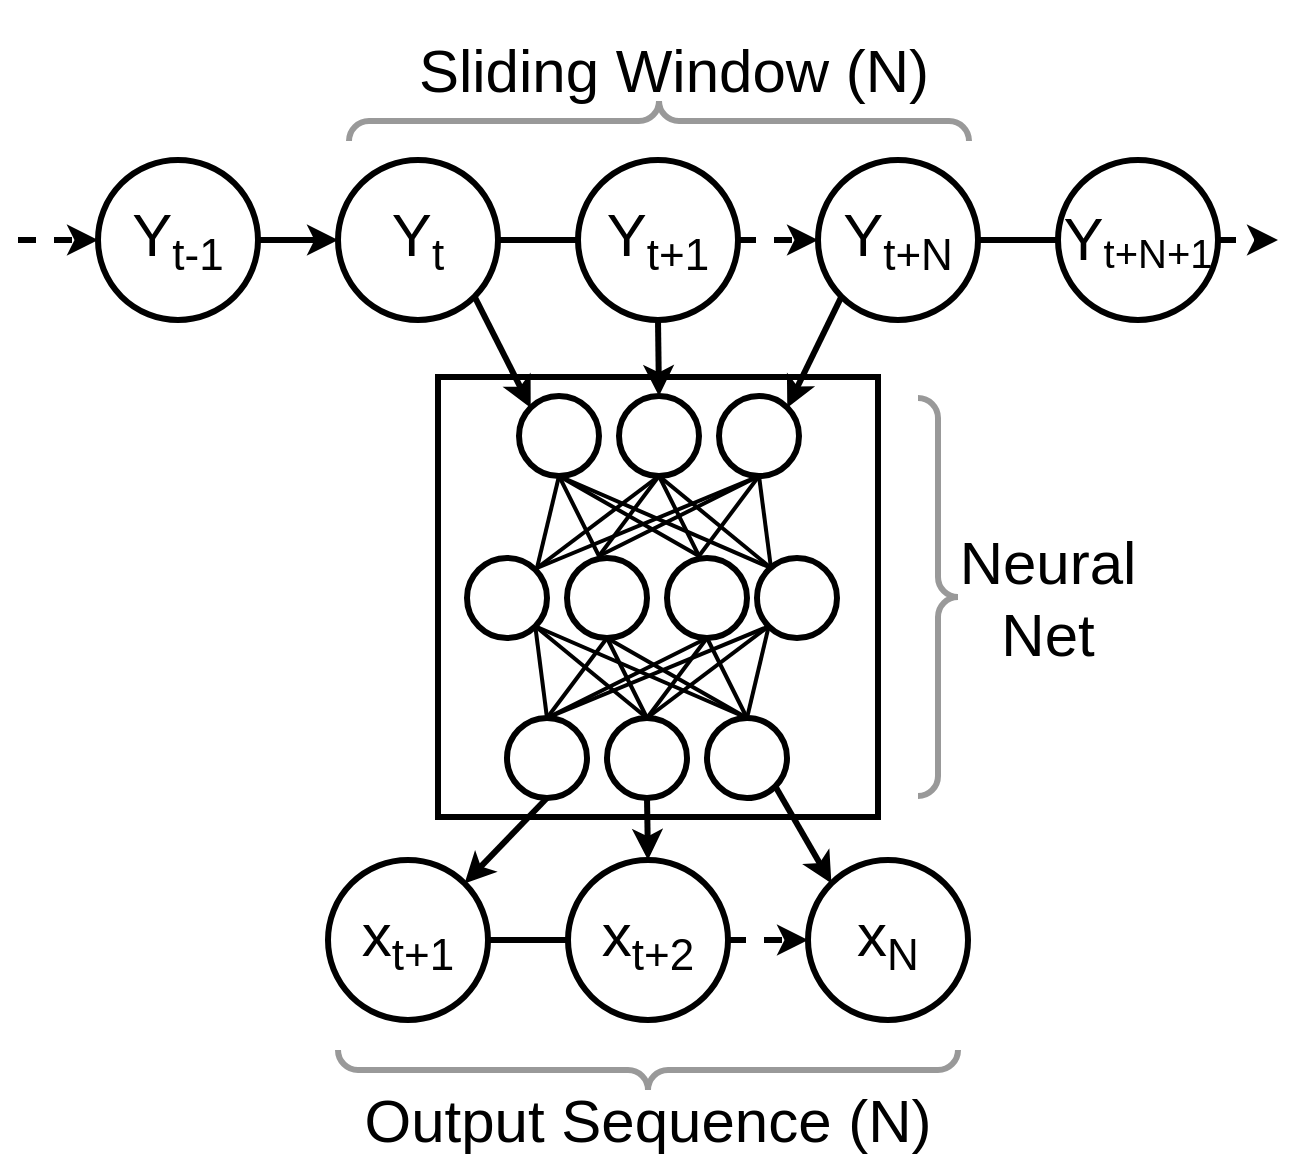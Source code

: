 <mxfile version="20.2.3" type="device"><diagram id="quvCCPkVLItVQjSiOian" name="Page-1"><mxGraphModel dx="407" dy="1447" grid="1" gridSize="10" guides="1" tooltips="1" connect="1" arrows="1" fold="1" page="1" pageScale="1" pageWidth="850" pageHeight="1100" math="0" shadow="0"><root><mxCell id="0"/><mxCell id="1" parent="0"/><mxCell id="PCVajjPwWanejp1941Y9-17" value="Y&lt;sub style=&quot;&quot;&gt;&lt;font style=&quot;font-size: 22px;&quot;&gt;t&lt;/font&gt;&lt;/sub&gt;" style="ellipse;whiteSpace=wrap;html=1;aspect=fixed;fontSize=30;strokeWidth=3;" parent="1" vertex="1"><mxGeometry x="280" y="280" width="80" height="80" as="geometry"/></mxCell><mxCell id="PCVajjPwWanejp1941Y9-18" value="Y&lt;sub style=&quot;&quot;&gt;&lt;font style=&quot;font-size: 22px;&quot;&gt;t-1&lt;/font&gt;&lt;/sub&gt;" style="ellipse;whiteSpace=wrap;html=1;aspect=fixed;fontSize=30;strokeWidth=3;" parent="1" vertex="1"><mxGeometry x="160" y="280" width="80" height="80" as="geometry"/></mxCell><mxCell id="PCVajjPwWanejp1941Y9-19" value="&lt;font style=&quot;font-size: 30px;&quot;&gt;Y&lt;/font&gt;&lt;sub style=&quot;&quot;&gt;&lt;font style=&quot;font-size: 20px;&quot;&gt;t+N+1&lt;/font&gt;&lt;/sub&gt;" style="ellipse;whiteSpace=wrap;html=1;aspect=fixed;fontSize=16;strokeWidth=3;" parent="1" vertex="1"><mxGeometry x="640" y="280" width="80" height="80" as="geometry"/></mxCell><mxCell id="PCVajjPwWanejp1941Y9-20" value="" style="endArrow=classic;html=1;rounded=0;entryX=0;entryY=0.5;entryDx=0;entryDy=0;dashed=1;strokeWidth=3;" parent="1" target="PCVajjPwWanejp1941Y9-18" edge="1"><mxGeometry width="50" height="50" relative="1" as="geometry"><mxPoint x="120" y="320" as="sourcePoint"/><mxPoint x="170" y="220" as="targetPoint"/></mxGeometry></mxCell><mxCell id="PCVajjPwWanejp1941Y9-21" value="" style="endArrow=classic;html=1;rounded=0;entryX=0;entryY=0.5;entryDx=0;entryDy=0;exitX=1;exitY=0.5;exitDx=0;exitDy=0;strokeWidth=3;" parent="1" source="PCVajjPwWanejp1941Y9-18" target="PCVajjPwWanejp1941Y9-17" edge="1"><mxGeometry width="50" height="50" relative="1" as="geometry"><mxPoint x="250" y="220" as="sourcePoint"/><mxPoint x="290" y="220" as="targetPoint"/></mxGeometry></mxCell><mxCell id="PCVajjPwWanejp1941Y9-22" value="" style="endArrow=classic;html=1;rounded=0;entryX=0;entryY=0.5;entryDx=0;entryDy=0;exitX=1;exitY=0.5;exitDx=0;exitDy=0;startArrow=none;strokeWidth=3;dashed=1;" parent="1" source="PCVajjPwWanejp1941Y9-43" target="PCVajjPwWanejp1941Y9-42" edge="1"><mxGeometry width="50" height="50" relative="1" as="geometry"><mxPoint x="250" y="330" as="sourcePoint"/><mxPoint x="290" y="330" as="targetPoint"/><Array as="points"/></mxGeometry></mxCell><mxCell id="PCVajjPwWanejp1941Y9-23" value="" style="endArrow=classic;html=1;rounded=0;exitX=1;exitY=0.5;exitDx=0;exitDy=0;dashed=1;strokeWidth=3;" parent="1" source="PCVajjPwWanejp1941Y9-19" edge="1"><mxGeometry width="50" height="50" relative="1" as="geometry"><mxPoint x="600" y="330" as="sourcePoint"/><mxPoint x="750" y="320" as="targetPoint"/><Array as="points"/></mxGeometry></mxCell><mxCell id="PCVajjPwWanejp1941Y9-40" value="" style="labelPosition=right;align=left;strokeWidth=3;shape=mxgraph.mockup.markup.curlyBrace;html=1;shadow=0;dashed=0;strokeColor=#999999;direction=north;rotation=-180;" parent="1" vertex="1"><mxGeometry x="570" y="399" width="20" height="199" as="geometry"/></mxCell><mxCell id="PCVajjPwWanejp1941Y9-41" value="Neural Net" style="text;html=1;strokeColor=none;fillColor=none;align=center;verticalAlign=middle;whiteSpace=wrap;rounded=0;fontSize=30;strokeWidth=3;" parent="1" vertex="1"><mxGeometry x="600" y="463.5" width="70" height="70" as="geometry"/></mxCell><mxCell id="PCVajjPwWanejp1941Y9-102" value="" style="edgeStyle=none;rounded=0;orthogonalLoop=1;jettySize=auto;html=1;endArrow=none;endFill=0;strokeWidth=3;" parent="1" source="PCVajjPwWanejp1941Y9-42" target="PCVajjPwWanejp1941Y9-19" edge="1"><mxGeometry relative="1" as="geometry"/></mxCell><mxCell id="PCVajjPwWanejp1941Y9-42" value="&lt;font style=&quot;&quot;&gt;Y&lt;sub style=&quot;&quot;&gt;&lt;font style=&quot;font-size: 22px;&quot;&gt;t+N&lt;/font&gt;&lt;/sub&gt;&lt;/font&gt;" style="ellipse;whiteSpace=wrap;html=1;aspect=fixed;fontSize=30;strokeWidth=3;" parent="1" vertex="1"><mxGeometry x="520" y="280" width="80" height="80" as="geometry"/></mxCell><mxCell id="PCVajjPwWanejp1941Y9-43" value="Y&lt;sub style=&quot;&quot;&gt;&lt;font style=&quot;font-size: 22px;&quot;&gt;t+1&lt;/font&gt;&lt;/sub&gt;" style="ellipse;whiteSpace=wrap;html=1;aspect=fixed;fontSize=30;strokeWidth=3;" parent="1" vertex="1"><mxGeometry x="400" y="280" width="80" height="80" as="geometry"/></mxCell><mxCell id="PCVajjPwWanejp1941Y9-44" value="" style="endArrow=none;html=1;rounded=0;entryX=0;entryY=0.5;entryDx=0;entryDy=0;exitX=1;exitY=0.5;exitDx=0;exitDy=0;strokeWidth=3;" parent="1" source="PCVajjPwWanejp1941Y9-17" target="PCVajjPwWanejp1941Y9-43" edge="1"><mxGeometry width="50" height="50" relative="1" as="geometry"><mxPoint x="360" y="320" as="sourcePoint"/><mxPoint x="550" y="320" as="targetPoint"/><Array as="points"/></mxGeometry></mxCell><mxCell id="PCVajjPwWanejp1941Y9-109" value="" style="group;strokeWidth=3;" parent="1" vertex="1" connectable="0"><mxGeometry x="330" y="388.5" width="220" height="220" as="geometry"/></mxCell><mxCell id="PCVajjPwWanejp1941Y9-105" value="" style="rounded=0;whiteSpace=wrap;html=1;strokeWidth=3;" parent="PCVajjPwWanejp1941Y9-109" vertex="1"><mxGeometry width="220" height="220" as="geometry"/></mxCell><mxCell id="PCVajjPwWanejp1941Y9-46" value="" style="ellipse;whiteSpace=wrap;html=1;aspect=fixed;strokeWidth=3;" parent="PCVajjPwWanejp1941Y9-109" vertex="1"><mxGeometry x="14.5" y="90.5" width="40" height="40" as="geometry"/></mxCell><mxCell id="PCVajjPwWanejp1941Y9-49" value="" style="ellipse;whiteSpace=wrap;html=1;aspect=fixed;strokeWidth=3;" parent="PCVajjPwWanejp1941Y9-109" vertex="1"><mxGeometry x="64.5" y="90.5" width="40" height="40" as="geometry"/></mxCell><mxCell id="PCVajjPwWanejp1941Y9-55" value="" style="ellipse;whiteSpace=wrap;html=1;aspect=fixed;strokeWidth=3;" parent="PCVajjPwWanejp1941Y9-109" vertex="1"><mxGeometry x="84.5" y="170.5" width="40" height="40" as="geometry"/></mxCell><mxCell id="PCVajjPwWanejp1941Y9-60" value="" style="endArrow=none;html=1;rounded=0;strokeWidth=2;entryX=0.5;entryY=0;entryDx=0;entryDy=0;exitX=1;exitY=1;exitDx=0;exitDy=0;endFill=0;" parent="PCVajjPwWanejp1941Y9-109" source="PCVajjPwWanejp1941Y9-46" target="PCVajjPwWanejp1941Y9-55" edge="1"><mxGeometry width="50" height="50" relative="1" as="geometry"><mxPoint x="134.5" y="90.5" as="sourcePoint"/><mxPoint x="44.5" y="150.5" as="targetPoint"/></mxGeometry></mxCell><mxCell id="PCVajjPwWanejp1941Y9-62" value="" style="endArrow=none;html=1;rounded=0;strokeWidth=2;exitX=0.5;exitY=1;exitDx=0;exitDy=0;entryX=0.5;entryY=0;entryDx=0;entryDy=0;endFill=0;" parent="PCVajjPwWanejp1941Y9-109" source="PCVajjPwWanejp1941Y9-49" target="PCVajjPwWanejp1941Y9-55" edge="1"><mxGeometry width="50" height="50" relative="1" as="geometry"><mxPoint x="118.642" y="134.642" as="sourcePoint"/><mxPoint x="125.189" y="146.529" as="targetPoint"/></mxGeometry></mxCell><mxCell id="PCVajjPwWanejp1941Y9-64" value="" style="ellipse;whiteSpace=wrap;html=1;aspect=fixed;strokeWidth=3;" parent="PCVajjPwWanejp1941Y9-109" vertex="1"><mxGeometry x="114.5" y="90.5" width="40" height="40" as="geometry"/></mxCell><mxCell id="PCVajjPwWanejp1941Y9-65" value="" style="ellipse;whiteSpace=wrap;html=1;aspect=fixed;strokeWidth=3;" parent="PCVajjPwWanejp1941Y9-109" vertex="1"><mxGeometry x="159.5" y="90.5" width="40" height="40" as="geometry"/></mxCell><mxCell id="PCVajjPwWanejp1941Y9-69" value="" style="ellipse;whiteSpace=wrap;html=1;aspect=fixed;strokeWidth=3;" parent="PCVajjPwWanejp1941Y9-109" vertex="1"><mxGeometry x="134.5" y="170.5" width="40" height="40" as="geometry"/></mxCell><mxCell id="PCVajjPwWanejp1941Y9-70" value="" style="endArrow=none;html=1;rounded=0;strokeWidth=2;entryX=0.5;entryY=0;entryDx=0;entryDy=0;exitX=0.5;exitY=1;exitDx=0;exitDy=0;endFill=0;" parent="PCVajjPwWanejp1941Y9-109" source="PCVajjPwWanejp1941Y9-64" target="PCVajjPwWanejp1941Y9-69" edge="1"><mxGeometry width="50" height="50" relative="1" as="geometry"><mxPoint x="218.642" y="134.642" as="sourcePoint"/><mxPoint x="230.358" y="146.358" as="targetPoint"/></mxGeometry></mxCell><mxCell id="PCVajjPwWanejp1941Y9-71" value="" style="endArrow=none;html=1;rounded=0;strokeWidth=2;entryX=0.5;entryY=0;entryDx=0;entryDy=0;exitX=0.5;exitY=1;exitDx=0;exitDy=0;endFill=0;" parent="PCVajjPwWanejp1941Y9-109" source="PCVajjPwWanejp1941Y9-49" target="PCVajjPwWanejp1941Y9-69" edge="1"><mxGeometry width="50" height="50" relative="1" as="geometry"><mxPoint x="190.358" y="134.642" as="sourcePoint"/><mxPoint x="178.642" y="146.358" as="targetPoint"/></mxGeometry></mxCell><mxCell id="PCVajjPwWanejp1941Y9-72" value="" style="endArrow=none;html=1;rounded=0;strokeWidth=2;exitX=1;exitY=1;exitDx=0;exitDy=0;entryX=0.5;entryY=0;entryDx=0;entryDy=0;endFill=0;" parent="PCVajjPwWanejp1941Y9-109" source="PCVajjPwWanejp1941Y9-46" target="PCVajjPwWanejp1941Y9-69" edge="1"><mxGeometry width="50" height="50" relative="1" as="geometry"><mxPoint x="110.358" y="134.642" as="sourcePoint"/><mxPoint x="98.642" y="186.358" as="targetPoint"/></mxGeometry></mxCell><mxCell id="PCVajjPwWanejp1941Y9-74" value="" style="endArrow=none;html=1;rounded=0;strokeWidth=2;exitX=0;exitY=1;exitDx=0;exitDy=0;entryX=0.5;entryY=0;entryDx=0;entryDy=0;endFill=0;" parent="PCVajjPwWanejp1941Y9-109" source="PCVajjPwWanejp1941Y9-65" target="PCVajjPwWanejp1941Y9-69" edge="1"><mxGeometry width="50" height="50" relative="1" as="geometry"><mxPoint x="58.642" y="134.642" as="sourcePoint"/><mxPoint x="144.5" y="200.5" as="targetPoint"/></mxGeometry></mxCell><mxCell id="PCVajjPwWanejp1941Y9-75" value="" style="endArrow=none;html=1;rounded=0;strokeWidth=2;exitX=0;exitY=1;exitDx=0;exitDy=0;entryX=0.5;entryY=0;entryDx=0;entryDy=0;endFill=0;" parent="PCVajjPwWanejp1941Y9-109" source="PCVajjPwWanejp1941Y9-65" target="PCVajjPwWanejp1941Y9-55" edge="1"><mxGeometry width="50" height="50" relative="1" as="geometry"><mxPoint x="270.358" y="134.642" as="sourcePoint"/><mxPoint x="184.5" y="200.5" as="targetPoint"/></mxGeometry></mxCell><mxCell id="PCVajjPwWanejp1941Y9-77" value="" style="endArrow=none;html=1;rounded=0;strokeWidth=2;exitX=0.5;exitY=1;exitDx=0;exitDy=0;entryX=0.5;entryY=0;entryDx=0;entryDy=0;endFill=0;" parent="PCVajjPwWanejp1941Y9-109" source="PCVajjPwWanejp1941Y9-64" target="PCVajjPwWanejp1941Y9-55" edge="1"><mxGeometry width="50" height="50" relative="1" as="geometry"><mxPoint x="270.358" y="134.642" as="sourcePoint"/><mxPoint x="84.5" y="180.5" as="targetPoint"/></mxGeometry></mxCell><mxCell id="PCVajjPwWanejp1941Y9-82" style="edgeStyle=none;rounded=0;orthogonalLoop=1;jettySize=auto;html=1;exitX=0.5;exitY=0;exitDx=0;exitDy=0;endArrow=none;endFill=0;strokeWidth=2;" parent="PCVajjPwWanejp1941Y9-109" source="PCVajjPwWanejp1941Y9-79" edge="1"><mxGeometry relative="1" as="geometry"><mxPoint x="134.5" y="130.5" as="targetPoint"/></mxGeometry></mxCell><mxCell id="PCVajjPwWanejp1941Y9-83" style="edgeStyle=none;rounded=0;orthogonalLoop=1;jettySize=auto;html=1;exitX=0.5;exitY=0;exitDx=0;exitDy=0;entryX=0;entryY=1;entryDx=0;entryDy=0;endArrow=none;endFill=0;strokeWidth=2;" parent="PCVajjPwWanejp1941Y9-109" source="PCVajjPwWanejp1941Y9-79" target="PCVajjPwWanejp1941Y9-65" edge="1"><mxGeometry relative="1" as="geometry"/></mxCell><mxCell id="PCVajjPwWanejp1941Y9-79" value="" style="ellipse;whiteSpace=wrap;html=1;aspect=fixed;strokeWidth=3;" parent="PCVajjPwWanejp1941Y9-109" vertex="1"><mxGeometry x="34.5" y="170.5" width="40" height="40" as="geometry"/></mxCell><mxCell id="PCVajjPwWanejp1941Y9-80" style="rounded=0;orthogonalLoop=1;jettySize=auto;html=1;exitX=1;exitY=1;exitDx=0;exitDy=0;entryX=0.5;entryY=0;entryDx=0;entryDy=0;endArrow=none;endFill=0;strokeWidth=2;" parent="PCVajjPwWanejp1941Y9-109" source="PCVajjPwWanejp1941Y9-46" target="PCVajjPwWanejp1941Y9-79" edge="1"><mxGeometry relative="1" as="geometry"/></mxCell><mxCell id="PCVajjPwWanejp1941Y9-86" style="rounded=0;orthogonalLoop=1;jettySize=auto;html=1;exitX=1;exitY=1;exitDx=0;exitDy=0;entryX=0.5;entryY=0;entryDx=0;entryDy=0;endArrow=none;endFill=0;strokeWidth=2;" parent="PCVajjPwWanejp1941Y9-109" target="PCVajjPwWanejp1941Y9-100" edge="1"><mxGeometry relative="1" as="geometry"><mxPoint x="166.5" y="95.502" as="sourcePoint"/></mxGeometry></mxCell><mxCell id="PCVajjPwWanejp1941Y9-87" style="edgeStyle=none;rounded=0;orthogonalLoop=1;jettySize=auto;html=1;exitX=0.5;exitY=1;exitDx=0;exitDy=0;endArrow=none;endFill=0;strokeWidth=2;entryX=0.5;entryY=0;entryDx=0;entryDy=0;" parent="PCVajjPwWanejp1941Y9-109" target="PCVajjPwWanejp1941Y9-100" edge="1"><mxGeometry relative="1" as="geometry"><mxPoint x="160.5" y="49.502" as="targetPoint"/><mxPoint x="130.5" y="89.502" as="sourcePoint"/></mxGeometry></mxCell><mxCell id="PCVajjPwWanejp1941Y9-88" value="" style="ellipse;whiteSpace=wrap;html=1;aspect=fixed;rotation=-180;strokeWidth=3;" parent="PCVajjPwWanejp1941Y9-109" vertex="1"><mxGeometry x="90.5" y="9.502" width="40" height="40" as="geometry"/></mxCell><mxCell id="PCVajjPwWanejp1941Y9-89" value="" style="endArrow=none;html=1;rounded=0;strokeWidth=2;entryX=0.5;entryY=0;entryDx=0;entryDy=0;exitX=1;exitY=1;exitDx=0;exitDy=0;endFill=0;" parent="PCVajjPwWanejp1941Y9-109" target="PCVajjPwWanejp1941Y9-88" edge="1"><mxGeometry width="50" height="50" relative="1" as="geometry"><mxPoint x="166.5" y="95.502" as="sourcePoint"/><mxPoint x="170.5" y="69.502" as="targetPoint"/></mxGeometry></mxCell><mxCell id="PCVajjPwWanejp1941Y9-90" value="" style="endArrow=none;html=1;rounded=0;strokeWidth=2;exitX=0.5;exitY=1;exitDx=0;exitDy=0;entryX=0.5;entryY=0;entryDx=0;entryDy=0;endFill=0;" parent="PCVajjPwWanejp1941Y9-109" target="PCVajjPwWanejp1941Y9-88" edge="1"><mxGeometry width="50" height="50" relative="1" as="geometry"><mxPoint x="130.5" y="89.502" as="sourcePoint"/><mxPoint x="89.5" y="73.502" as="targetPoint"/></mxGeometry></mxCell><mxCell id="PCVajjPwWanejp1941Y9-91" value="" style="ellipse;whiteSpace=wrap;html=1;aspect=fixed;rotation=-180;strokeWidth=3;" parent="PCVajjPwWanejp1941Y9-109" vertex="1"><mxGeometry x="40.5" y="9.502" width="40" height="40" as="geometry"/></mxCell><mxCell id="PCVajjPwWanejp1941Y9-92" value="" style="endArrow=none;html=1;rounded=0;strokeWidth=2;entryX=0.5;entryY=0;entryDx=0;entryDy=0;exitX=0.5;exitY=1;exitDx=0;exitDy=0;endFill=0;" parent="PCVajjPwWanejp1941Y9-109" target="PCVajjPwWanejp1941Y9-91" edge="1"><mxGeometry width="50" height="50" relative="1" as="geometry"><mxPoint x="80.5" y="89.502" as="sourcePoint"/><mxPoint x="-15.5" y="73.502" as="targetPoint"/></mxGeometry></mxCell><mxCell id="PCVajjPwWanejp1941Y9-93" value="" style="endArrow=none;html=1;rounded=0;strokeWidth=2;entryX=0.5;entryY=0;entryDx=0;entryDy=0;exitX=0.5;exitY=1;exitDx=0;exitDy=0;endFill=0;" parent="PCVajjPwWanejp1941Y9-109" target="PCVajjPwWanejp1941Y9-91" edge="1"><mxGeometry width="50" height="50" relative="1" as="geometry"><mxPoint x="130.5" y="89.502" as="sourcePoint"/><mxPoint x="36.5" y="73.502" as="targetPoint"/></mxGeometry></mxCell><mxCell id="PCVajjPwWanejp1941Y9-94" value="" style="endArrow=none;html=1;rounded=0;strokeWidth=2;exitX=1;exitY=1;exitDx=0;exitDy=0;entryX=0.5;entryY=0;entryDx=0;entryDy=0;endFill=0;" parent="PCVajjPwWanejp1941Y9-109" target="PCVajjPwWanejp1941Y9-91" edge="1"><mxGeometry width="50" height="50" relative="1" as="geometry"><mxPoint x="166.5" y="95.502" as="sourcePoint"/><mxPoint x="116.5" y="33.502" as="targetPoint"/></mxGeometry></mxCell><mxCell id="PCVajjPwWanejp1941Y9-95" value="" style="endArrow=none;html=1;rounded=0;strokeWidth=2;exitX=0;exitY=1;exitDx=0;exitDy=0;entryX=0.5;entryY=0;entryDx=0;entryDy=0;endFill=0;" parent="PCVajjPwWanejp1941Y9-109" target="PCVajjPwWanejp1941Y9-91" edge="1"><mxGeometry width="50" height="50" relative="1" as="geometry"><mxPoint x="49.5" y="95.502" as="sourcePoint"/><mxPoint x="70.5" y="19.502" as="targetPoint"/></mxGeometry></mxCell><mxCell id="PCVajjPwWanejp1941Y9-96" value="" style="endArrow=none;html=1;rounded=0;strokeWidth=2;exitX=0;exitY=1;exitDx=0;exitDy=0;entryX=0.5;entryY=0;entryDx=0;entryDy=0;endFill=0;" parent="PCVajjPwWanejp1941Y9-109" target="PCVajjPwWanejp1941Y9-88" edge="1"><mxGeometry width="50" height="50" relative="1" as="geometry"><mxPoint x="49.5" y="95.502" as="sourcePoint"/><mxPoint x="30.5" y="19.502" as="targetPoint"/></mxGeometry></mxCell><mxCell id="PCVajjPwWanejp1941Y9-97" value="" style="endArrow=none;html=1;rounded=0;strokeWidth=2;exitX=0.5;exitY=1;exitDx=0;exitDy=0;entryX=0.5;entryY=0;entryDx=0;entryDy=0;endFill=0;" parent="PCVajjPwWanejp1941Y9-109" target="PCVajjPwWanejp1941Y9-88" edge="1"><mxGeometry width="50" height="50" relative="1" as="geometry"><mxPoint x="80.5" y="89.502" as="sourcePoint"/><mxPoint x="130.5" y="39.502" as="targetPoint"/></mxGeometry></mxCell><mxCell id="PCVajjPwWanejp1941Y9-98" style="edgeStyle=none;rounded=0;orthogonalLoop=1;jettySize=auto;html=1;exitX=0.5;exitY=0;exitDx=0;exitDy=0;endArrow=none;endFill=0;strokeWidth=2;" parent="PCVajjPwWanejp1941Y9-109" source="PCVajjPwWanejp1941Y9-100" edge="1"><mxGeometry relative="1" as="geometry"><mxPoint x="80.5" y="89.502" as="targetPoint"/></mxGeometry></mxCell><mxCell id="PCVajjPwWanejp1941Y9-99" style="edgeStyle=none;rounded=0;orthogonalLoop=1;jettySize=auto;html=1;exitX=0.5;exitY=0;exitDx=0;exitDy=0;entryX=0;entryY=1;entryDx=0;entryDy=0;endArrow=none;endFill=0;strokeWidth=2;" parent="PCVajjPwWanejp1941Y9-109" source="PCVajjPwWanejp1941Y9-100" edge="1"><mxGeometry relative="1" as="geometry"><mxPoint x="49.5" y="95.502" as="targetPoint"/></mxGeometry></mxCell><mxCell id="PCVajjPwWanejp1941Y9-100" value="" style="ellipse;whiteSpace=wrap;html=1;aspect=fixed;rotation=-180;strokeWidth=3;" parent="PCVajjPwWanejp1941Y9-109" vertex="1"><mxGeometry x="140.5" y="9.502" width="40" height="40" as="geometry"/></mxCell><mxCell id="PCVajjPwWanejp1941Y9-81" style="edgeStyle=none;rounded=0;orthogonalLoop=1;jettySize=auto;html=1;exitX=0.5;exitY=1;exitDx=0;exitDy=0;endArrow=none;endFill=0;strokeWidth=2;entryX=0.5;entryY=0;entryDx=0;entryDy=0;" parent="PCVajjPwWanejp1941Y9-109" source="PCVajjPwWanejp1941Y9-49" target="PCVajjPwWanejp1941Y9-79" edge="1"><mxGeometry relative="1" as="geometry"><mxPoint x="54.5" y="170.5" as="targetPoint"/></mxGeometry></mxCell><mxCell id="PCVajjPwWanejp1941Y9-110" value="x&lt;sub style=&quot;&quot;&gt;&lt;font style=&quot;font-size: 22px;&quot;&gt;t+1&lt;/font&gt;&lt;/sub&gt;" style="ellipse;whiteSpace=wrap;html=1;aspect=fixed;fontSize=30;strokeWidth=3;" parent="1" vertex="1"><mxGeometry x="275" y="630" width="80" height="80" as="geometry"/></mxCell><mxCell id="PCVajjPwWanejp1941Y9-115" value="" style="endArrow=classic;html=1;rounded=0;entryX=0;entryY=0.5;entryDx=0;entryDy=0;exitX=1;exitY=0.5;exitDx=0;exitDy=0;startArrow=none;strokeWidth=3;dashed=1;" parent="1" source="PCVajjPwWanejp1941Y9-119" target="PCVajjPwWanejp1941Y9-118" edge="1"><mxGeometry width="50" height="50" relative="1" as="geometry"><mxPoint x="245" y="680" as="sourcePoint"/><mxPoint x="285" y="680" as="targetPoint"/><Array as="points"/></mxGeometry></mxCell><mxCell id="PCVajjPwWanejp1941Y9-118" value="x&lt;sub style=&quot;&quot;&gt;&lt;font style=&quot;font-size: 22px;&quot;&gt;N&lt;/font&gt;&lt;/sub&gt;" style="ellipse;whiteSpace=wrap;html=1;aspect=fixed;fontSize=30;strokeWidth=3;" parent="1" vertex="1"><mxGeometry x="515" y="630" width="80" height="80" as="geometry"/></mxCell><mxCell id="PCVajjPwWanejp1941Y9-119" value="x&lt;sub style=&quot;&quot;&gt;&lt;font style=&quot;font-size: 22px;&quot;&gt;t+2&lt;/font&gt;&lt;/sub&gt;" style="ellipse;whiteSpace=wrap;html=1;aspect=fixed;fontSize=30;strokeWidth=3;" parent="1" vertex="1"><mxGeometry x="395" y="630" width="80" height="80" as="geometry"/></mxCell><mxCell id="PCVajjPwWanejp1941Y9-120" value="" style="endArrow=none;html=1;rounded=0;entryX=0;entryY=0.5;entryDx=0;entryDy=0;exitX=1;exitY=0.5;exitDx=0;exitDy=0;strokeWidth=3;" parent="1" source="PCVajjPwWanejp1941Y9-110" target="PCVajjPwWanejp1941Y9-119" edge="1"><mxGeometry width="50" height="50" relative="1" as="geometry"><mxPoint x="355" y="670" as="sourcePoint"/><mxPoint x="545" y="670" as="targetPoint"/><Array as="points"/></mxGeometry></mxCell><mxCell id="PCVajjPwWanejp1941Y9-121" value="" style="endArrow=classic;html=1;rounded=0;strokeWidth=3;exitX=1;exitY=1;exitDx=0;exitDy=0;entryX=1;entryY=1;entryDx=0;entryDy=0;" parent="1" source="PCVajjPwWanejp1941Y9-17" target="PCVajjPwWanejp1941Y9-91" edge="1"><mxGeometry width="50" height="50" relative="1" as="geometry"><mxPoint x="410" y="490" as="sourcePoint"/><mxPoint x="370" y="410" as="targetPoint"/></mxGeometry></mxCell><mxCell id="PCVajjPwWanejp1941Y9-122" value="" style="endArrow=classic;html=1;rounded=0;strokeWidth=3;exitX=0.5;exitY=1;exitDx=0;exitDy=0;entryX=0.5;entryY=1;entryDx=0;entryDy=0;" parent="1" source="PCVajjPwWanejp1941Y9-43" target="PCVajjPwWanejp1941Y9-88" edge="1"><mxGeometry width="50" height="50" relative="1" as="geometry"><mxPoint x="358.284" y="358.284" as="sourcePoint"/><mxPoint x="376.358" y="413.86" as="targetPoint"/></mxGeometry></mxCell><mxCell id="PCVajjPwWanejp1941Y9-123" value="" style="endArrow=classic;html=1;rounded=0;strokeWidth=3;exitX=0;exitY=1;exitDx=0;exitDy=0;entryX=0;entryY=1;entryDx=0;entryDy=0;" parent="1" source="PCVajjPwWanejp1941Y9-42" target="PCVajjPwWanejp1941Y9-100" edge="1"><mxGeometry width="50" height="50" relative="1" as="geometry"><mxPoint x="450" y="370" as="sourcePoint"/><mxPoint x="440.5" y="408.002" as="targetPoint"/></mxGeometry></mxCell><mxCell id="PCVajjPwWanejp1941Y9-124" value="" style="endArrow=classic;html=1;rounded=0;strokeWidth=3;exitX=0.5;exitY=1;exitDx=0;exitDy=0;entryX=1;entryY=0;entryDx=0;entryDy=0;" parent="1" source="PCVajjPwWanejp1941Y9-79" target="PCVajjPwWanejp1941Y9-110" edge="1"><mxGeometry width="50" height="50" relative="1" as="geometry"><mxPoint x="358.284" y="358.284" as="sourcePoint"/><mxPoint x="386.358" y="413.86" as="targetPoint"/></mxGeometry></mxCell><mxCell id="PCVajjPwWanejp1941Y9-125" value="" style="endArrow=classic;html=1;rounded=0;strokeWidth=3;exitX=0.5;exitY=1;exitDx=0;exitDy=0;entryX=0.5;entryY=0;entryDx=0;entryDy=0;" parent="1" source="PCVajjPwWanejp1941Y9-55" target="PCVajjPwWanejp1941Y9-119" edge="1"><mxGeometry width="50" height="50" relative="1" as="geometry"><mxPoint x="394.5" y="609" as="sourcePoint"/><mxPoint x="363.284" y="651.716" as="targetPoint"/></mxGeometry></mxCell><mxCell id="PCVajjPwWanejp1941Y9-128" style="edgeStyle=none;rounded=0;orthogonalLoop=1;jettySize=auto;html=1;exitX=1;exitY=1;exitDx=0;exitDy=0;entryX=0;entryY=0;entryDx=0;entryDy=0;endArrow=classic;endFill=1;strokeWidth=3;" parent="1" source="PCVajjPwWanejp1941Y9-69" target="PCVajjPwWanejp1941Y9-118" edge="1"><mxGeometry relative="1" as="geometry"/></mxCell><mxCell id="PCVajjPwWanejp1941Y9-129" value="" style="labelPosition=right;align=left;strokeWidth=3;shape=mxgraph.mockup.markup.curlyBrace;html=1;shadow=0;dashed=0;strokeColor=#999999;direction=north;rotation=90;" parent="1" vertex="1"><mxGeometry x="430.5" y="105.5" width="20" height="310" as="geometry"/></mxCell><mxCell id="PCVajjPwWanejp1941Y9-130" value="Sliding Window (N)" style="text;html=1;strokeColor=none;fillColor=none;align=center;verticalAlign=middle;whiteSpace=wrap;rounded=0;fontSize=30;strokeWidth=3;" parent="1" vertex="1"><mxGeometry x="316.13" y="200" width="263.87" height="70" as="geometry"/></mxCell><mxCell id="PCVajjPwWanejp1941Y9-131" value="Output Sequence (N)" style="text;html=1;strokeColor=none;fillColor=none;align=center;verticalAlign=middle;whiteSpace=wrap;rounded=0;fontSize=30;strokeWidth=3;" parent="1" vertex="1"><mxGeometry x="283.87" y="740" width="302.25" height="40" as="geometry"/></mxCell><mxCell id="PCVajjPwWanejp1941Y9-132" value="" style="labelPosition=right;align=left;strokeWidth=3;shape=mxgraph.mockup.markup.curlyBrace;html=1;shadow=0;dashed=0;strokeColor=#999999;direction=north;rotation=-90;" parent="1" vertex="1"><mxGeometry x="425" y="580" width="20" height="310" as="geometry"/></mxCell></root></mxGraphModel></diagram></mxfile>